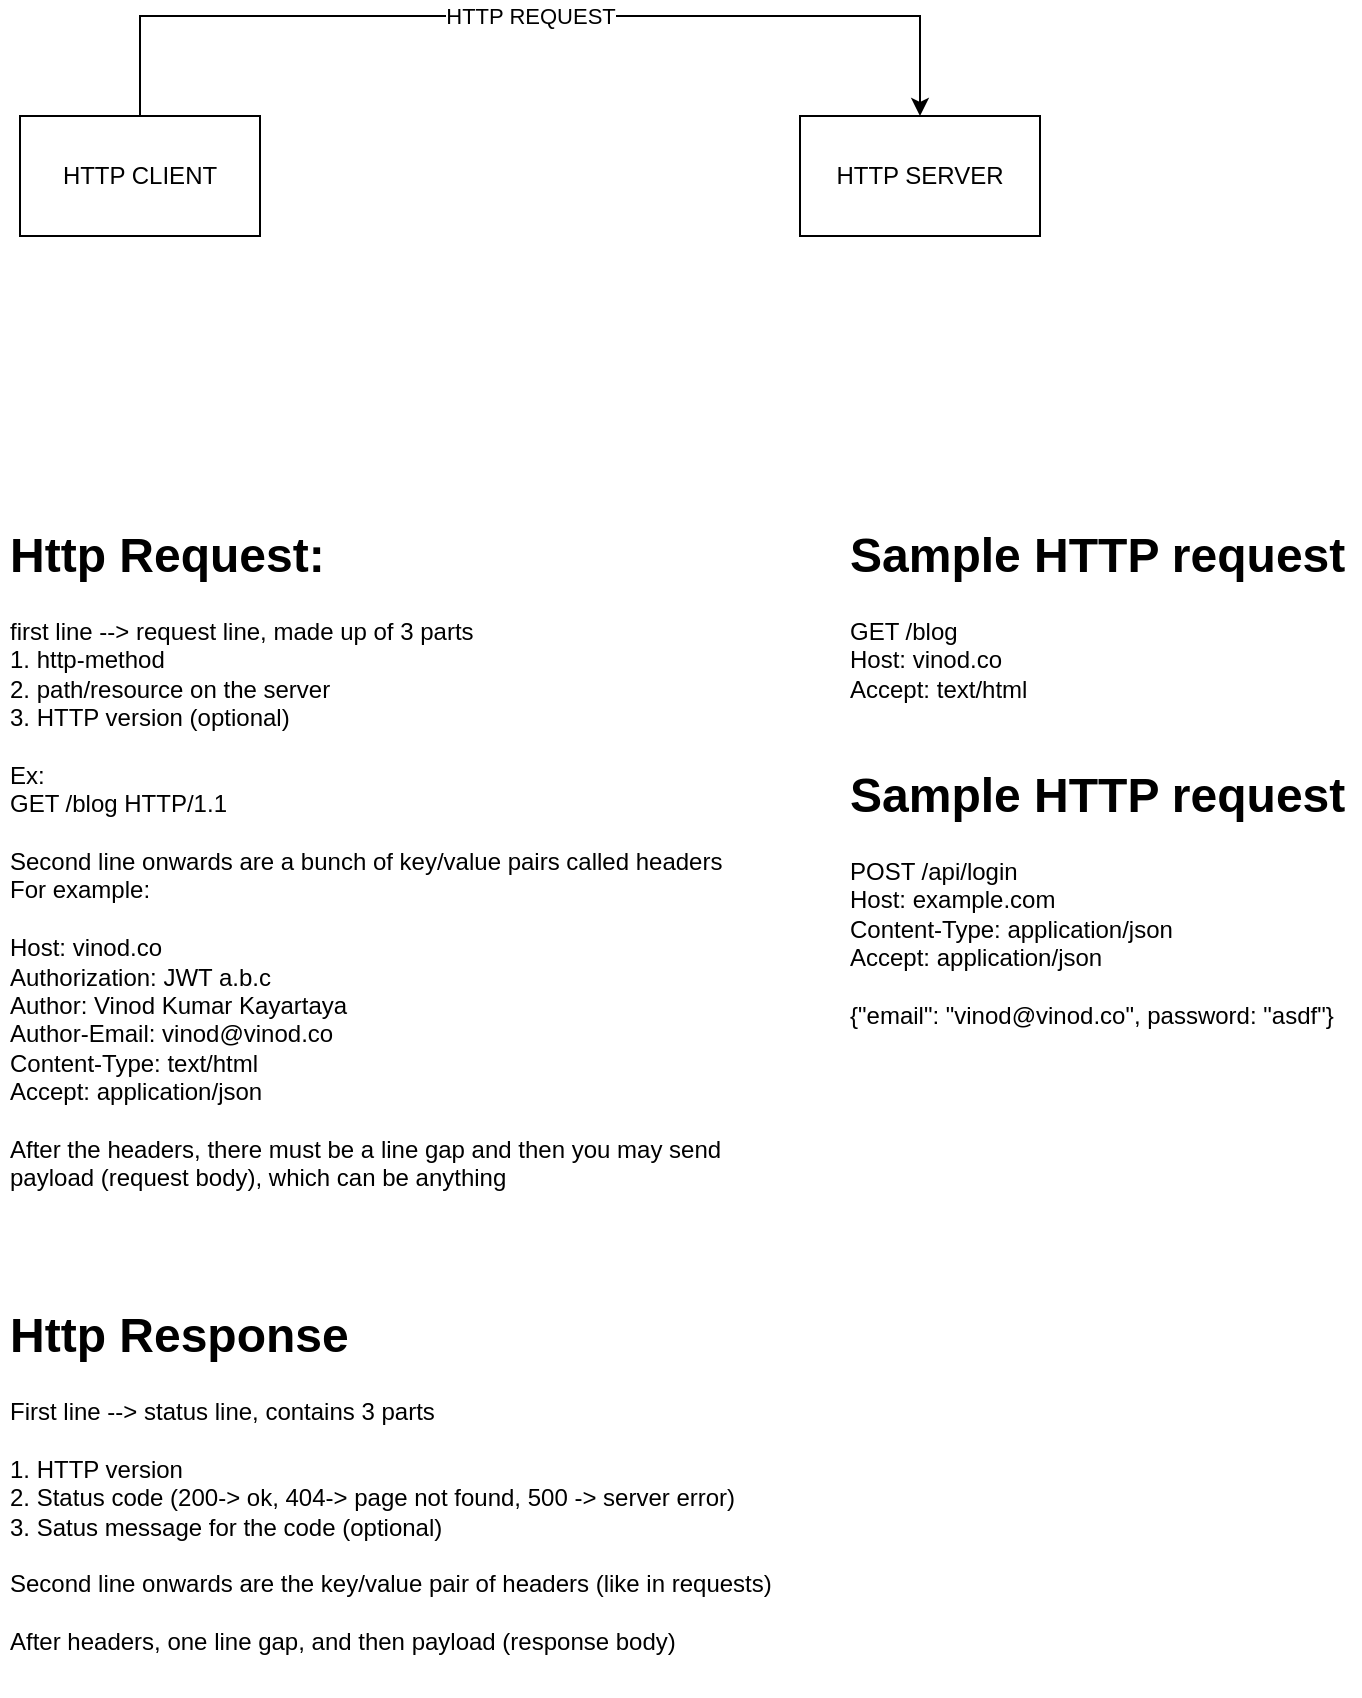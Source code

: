 <mxfile>
    <diagram id="je3cP8VLjoNT0eW4cLxn" name="Page-1">
        <mxGraphModel dx="833" dy="508" grid="1" gridSize="10" guides="1" tooltips="1" connect="1" arrows="1" fold="1" page="1" pageScale="1" pageWidth="827" pageHeight="1169" math="0" shadow="0">
            <root>
                <mxCell id="0"/>
                <mxCell id="1" parent="0"/>
                <mxCell id="4" value="HTTP REQUEST" style="edgeStyle=orthogonalEdgeStyle;rounded=0;orthogonalLoop=1;jettySize=auto;html=1;exitX=0.5;exitY=0;exitDx=0;exitDy=0;entryX=0.5;entryY=0;entryDx=0;entryDy=0;" edge="1" parent="1" source="2" target="3">
                    <mxGeometry relative="1" as="geometry">
                        <Array as="points">
                            <mxPoint x="170" y="70"/>
                            <mxPoint x="560" y="70"/>
                        </Array>
                    </mxGeometry>
                </mxCell>
                <mxCell id="2" value="HTTP CLIENT" style="rounded=0;whiteSpace=wrap;html=1;" vertex="1" parent="1">
                    <mxGeometry x="110" y="120" width="120" height="60" as="geometry"/>
                </mxCell>
                <mxCell id="3" value="HTTP SERVER" style="rounded=0;whiteSpace=wrap;html=1;" vertex="1" parent="1">
                    <mxGeometry x="500" y="120" width="120" height="60" as="geometry"/>
                </mxCell>
                <mxCell id="5" value="&lt;h1&gt;Http Request:&lt;/h1&gt;&lt;div&gt;first line --&amp;gt; request line, made up of 3 parts&lt;/div&gt;&lt;div&gt;1. http-method&lt;/div&gt;&lt;div&gt;2. path/resource on the server&lt;/div&gt;&lt;div&gt;3. HTTP version (optional)&lt;/div&gt;&lt;div&gt;&lt;br&gt;&lt;/div&gt;&lt;div&gt;Ex:&lt;/div&gt;&lt;div&gt;GET /blog HTTP/1.1&lt;/div&gt;&lt;div&gt;&lt;br&gt;&lt;/div&gt;&lt;div&gt;Second line onwards are a bunch of key/value pairs called headers&lt;/div&gt;&lt;div&gt;For example:&lt;/div&gt;&lt;div&gt;&lt;br&gt;&lt;/div&gt;&lt;div&gt;Host: vinod.co&lt;/div&gt;&lt;div&gt;Authorization: JWT a.b.c&lt;/div&gt;&lt;div&gt;Author: Vinod Kumar Kayartaya&lt;/div&gt;&lt;div&gt;Author-Email: vinod@vinod.co&lt;/div&gt;&lt;div&gt;Content-Type: text/html&lt;/div&gt;&lt;div&gt;Accept: application/json&lt;/div&gt;&lt;div&gt;&lt;br&gt;&lt;/div&gt;&lt;div&gt;After the headers, there must be a line gap and then you may send payload (request body), which can be anything&lt;/div&gt;" style="text;html=1;strokeColor=none;fillColor=none;spacing=5;spacingTop=-20;whiteSpace=wrap;overflow=hidden;rounded=0;" vertex="1" parent="1">
                    <mxGeometry x="100" y="320" width="380" height="380" as="geometry"/>
                </mxCell>
                <mxCell id="6" value="&lt;h1&gt;Sample HTTP request&lt;/h1&gt;&lt;div&gt;GET /blog&amp;nbsp;&lt;/div&gt;&lt;div&gt;Host: vinod.co&lt;/div&gt;&lt;div&gt;Accept: text/html&lt;/div&gt;" style="text;html=1;strokeColor=none;fillColor=none;spacing=5;spacingTop=-20;whiteSpace=wrap;overflow=hidden;rounded=0;" vertex="1" parent="1">
                    <mxGeometry x="520" y="320" width="260" height="100" as="geometry"/>
                </mxCell>
                <mxCell id="7" value="&lt;h1&gt;Sample HTTP request&lt;/h1&gt;&lt;div&gt;POST /api/login&lt;/div&gt;&lt;div&gt;Host: example.com&lt;/div&gt;&lt;div&gt;Content-Type: application/json&lt;/div&gt;&lt;div&gt;Accept: application/json&lt;/div&gt;&lt;div&gt;&lt;br&gt;&lt;/div&gt;&lt;div&gt;{&quot;email&quot;: &quot;vinod@vinod.co&quot;, password: &quot;asdf&quot;&lt;span&gt;}&lt;/span&gt;&lt;/div&gt;" style="text;html=1;strokeColor=none;fillColor=none;spacing=5;spacingTop=-20;whiteSpace=wrap;overflow=hidden;rounded=0;" vertex="1" parent="1">
                    <mxGeometry x="520" y="440" width="260" height="170" as="geometry"/>
                </mxCell>
                <mxCell id="9" value="&lt;h1&gt;Http Response&lt;/h1&gt;&lt;div&gt;First line --&amp;gt; status line, contains 3 parts&lt;/div&gt;&lt;div&gt;&lt;br&gt;&lt;/div&gt;&lt;div&gt;1. HTTP version&lt;/div&gt;&lt;div&gt;2. Status code (200-&amp;gt; ok, 404-&amp;gt; page not found, 500 -&amp;gt; server error)&lt;/div&gt;&lt;div&gt;3. Satus message for the code (optional)&lt;/div&gt;&lt;div&gt;&lt;br&gt;&lt;/div&gt;&lt;div&gt;Second line onwards are the key/value pair of headers (like in requests)&lt;/div&gt;&lt;div&gt;&lt;br&gt;&lt;/div&gt;&lt;div&gt;After headers, one line gap, and then payload (response body)&lt;/div&gt;" style="text;html=1;strokeColor=none;fillColor=none;spacing=5;spacingTop=-20;whiteSpace=wrap;overflow=hidden;rounded=0;" vertex="1" parent="1">
                    <mxGeometry x="100" y="710" width="410" height="200" as="geometry"/>
                </mxCell>
            </root>
        </mxGraphModel>
    </diagram>
</mxfile>